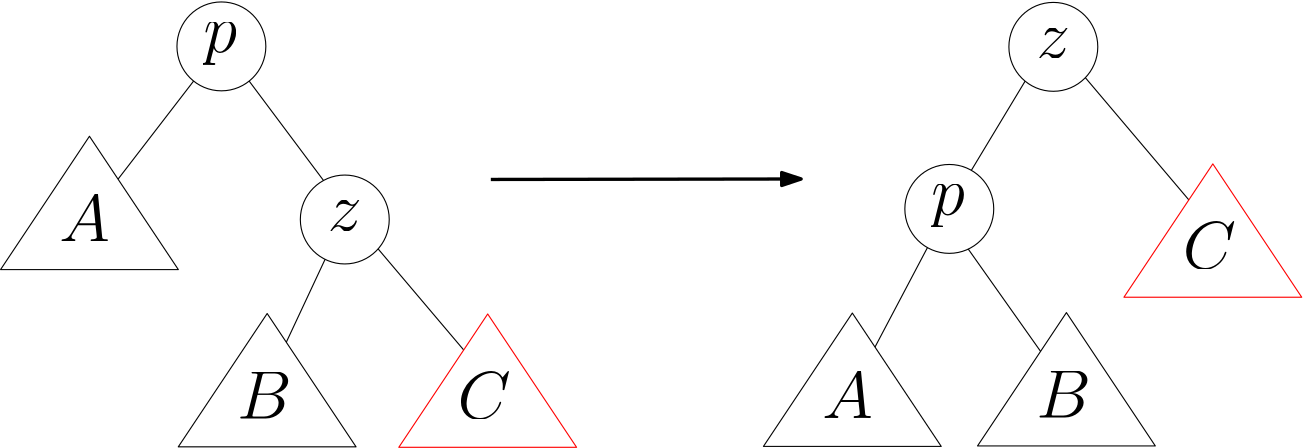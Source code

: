 <?xml version="1.0"?>
<!DOCTYPE ipe SYSTEM "ipe.dtd">
<ipe version="70218" creator="Ipe 7.2.25">
<info created="D:20220707125704" modified="D:20220707125704"/>
<ipestyle name="basic">
<symbol name="arrow/arc(spx)">
<path stroke="sym-stroke" fill="sym-stroke" pen="sym-pen">
0 0 m
-1 0.333 l
-1 -0.333 l
h
</path>
</symbol>
<symbol name="arrow/farc(spx)">
<path stroke="sym-stroke" fill="white" pen="sym-pen">
0 0 m
-1 0.333 l
-1 -0.333 l
h
</path>
</symbol>
<symbol name="arrow/ptarc(spx)">
<path stroke="sym-stroke" fill="sym-stroke" pen="sym-pen">
0 0 m
-1 0.333 l
-0.8 0 l
-1 -0.333 l
h
</path>
</symbol>
<symbol name="arrow/fptarc(spx)">
<path stroke="sym-stroke" fill="white" pen="sym-pen">
0 0 m
-1 0.333 l
-0.8 0 l
-1 -0.333 l
h
</path>
</symbol>
<symbol name="mark/circle(sx)" transformations="translations">
<path fill="sym-stroke">
0.6 0 0 0.6 0 0 e
0.4 0 0 0.4 0 0 e
</path>
</symbol>
<symbol name="mark/disk(sx)" transformations="translations">
<path fill="sym-stroke">
0.6 0 0 0.6 0 0 e
</path>
</symbol>
<symbol name="mark/fdisk(sfx)" transformations="translations">
<group>
<path fill="sym-fill">
0.5 0 0 0.5 0 0 e
</path>
<path fill="sym-stroke" fillrule="eofill">
0.6 0 0 0.6 0 0 e
0.4 0 0 0.4 0 0 e
</path>
</group>
</symbol>
<symbol name="mark/box(sx)" transformations="translations">
<path fill="sym-stroke" fillrule="eofill">
-0.6 -0.6 m
0.6 -0.6 l
0.6 0.6 l
-0.6 0.6 l
h
-0.4 -0.4 m
0.4 -0.4 l
0.4 0.4 l
-0.4 0.4 l
h
</path>
</symbol>
<symbol name="mark/square(sx)" transformations="translations">
<path fill="sym-stroke">
-0.6 -0.6 m
0.6 -0.6 l
0.6 0.6 l
-0.6 0.6 l
h
</path>
</symbol>
<symbol name="mark/fsquare(sfx)" transformations="translations">
<group>
<path fill="sym-fill">
-0.5 -0.5 m
0.5 -0.5 l
0.5 0.5 l
-0.5 0.5 l
h
</path>
<path fill="sym-stroke" fillrule="eofill">
-0.6 -0.6 m
0.6 -0.6 l
0.6 0.6 l
-0.6 0.6 l
h
-0.4 -0.4 m
0.4 -0.4 l
0.4 0.4 l
-0.4 0.4 l
h
</path>
</group>
</symbol>
<symbol name="mark/cross(sx)" transformations="translations">
<group>
<path fill="sym-stroke">
-0.43 -0.57 m
0.57 0.43 l
0.43 0.57 l
-0.57 -0.43 l
h
</path>
<path fill="sym-stroke">
-0.43 0.57 m
0.57 -0.43 l
0.43 -0.57 l
-0.57 0.43 l
h
</path>
</group>
</symbol>
<symbol name="arrow/fnormal(spx)">
<path stroke="sym-stroke" fill="white" pen="sym-pen">
0 0 m
-1 0.333 l
-1 -0.333 l
h
</path>
</symbol>
<symbol name="arrow/pointed(spx)">
<path stroke="sym-stroke" fill="sym-stroke" pen="sym-pen">
0 0 m
-1 0.333 l
-0.8 0 l
-1 -0.333 l
h
</path>
</symbol>
<symbol name="arrow/fpointed(spx)">
<path stroke="sym-stroke" fill="white" pen="sym-pen">
0 0 m
-1 0.333 l
-0.8 0 l
-1 -0.333 l
h
</path>
</symbol>
<symbol name="arrow/linear(spx)">
<path stroke="sym-stroke" pen="sym-pen">
-1 0.333 m
0 0 l
-1 -0.333 l
</path>
</symbol>
<symbol name="arrow/fdouble(spx)">
<path stroke="sym-stroke" fill="white" pen="sym-pen">
0 0 m
-1 0.333 l
-1 -0.333 l
h
-1 0 m
-2 0.333 l
-2 -0.333 l
h
</path>
</symbol>
<symbol name="arrow/double(spx)">
<path stroke="sym-stroke" fill="sym-stroke" pen="sym-pen">
0 0 m
-1 0.333 l
-1 -0.333 l
h
-1 0 m
-2 0.333 l
-2 -0.333 l
h
</path>
</symbol>
<symbol name="arrow/mid-normal(spx)">
<path stroke="sym-stroke" fill="sym-stroke" pen="sym-pen">
0.5 0 m
-0.5 0.333 l
-0.5 -0.333 l
h
</path>
</symbol>
<symbol name="arrow/mid-fnormal(spx)">
<path stroke="sym-stroke" fill="white" pen="sym-pen">
0.5 0 m
-0.5 0.333 l
-0.5 -0.333 l
h
</path>
</symbol>
<symbol name="arrow/mid-pointed(spx)">
<path stroke="sym-stroke" fill="sym-stroke" pen="sym-pen">
0.5 0 m
-0.5 0.333 l
-0.3 0 l
-0.5 -0.333 l
h
</path>
</symbol>
<symbol name="arrow/mid-fpointed(spx)">
<path stroke="sym-stroke" fill="white" pen="sym-pen">
0.5 0 m
-0.5 0.333 l
-0.3 0 l
-0.5 -0.333 l
h
</path>
</symbol>
<symbol name="arrow/mid-double(spx)">
<path stroke="sym-stroke" fill="sym-stroke" pen="sym-pen">
1 0 m
0 0.333 l
0 -0.333 l
h
0 0 m
-1 0.333 l
-1 -0.333 l
h
</path>
</symbol>
<symbol name="arrow/mid-fdouble(spx)">
<path stroke="sym-stroke" fill="white" pen="sym-pen">
1 0 m
0 0.333 l
0 -0.333 l
h
0 0 m
-1 0.333 l
-1 -0.333 l
h
</path>
</symbol>
<anglesize name="22.5 deg" value="22.5"/>
<anglesize name="30 deg" value="30"/>
<anglesize name="45 deg" value="45"/>
<anglesize name="60 deg" value="60"/>
<anglesize name="90 deg" value="90"/>
<arrowsize name="large" value="10"/>
<arrowsize name="small" value="5"/>
<arrowsize name="tiny" value="3"/>
<color name="blue" value="0 0 1"/>
<color name="brown" value="0.647 0.165 0.165"/>
<color name="darkblue" value="0 0 0.545"/>
<color name="darkcyan" value="0 0.545 0.545"/>
<color name="darkgray" value="0.663"/>
<color name="darkgreen" value="0 0.392 0"/>
<color name="darkmagenta" value="0.545 0 0.545"/>
<color name="darkorange" value="1 0.549 0"/>
<color name="darkred" value="0.545 0 0"/>
<color name="gold" value="1 0.843 0"/>
<color name="gray" value="0.745"/>
<color name="green" value="0 1 0"/>
<color name="lightblue" value="0.678 0.847 0.902"/>
<color name="lightcyan" value="0.878 1 1"/>
<color name="lightgray" value="0.827"/>
<color name="lightgreen" value="0.565 0.933 0.565"/>
<color name="lightyellow" value="1 1 0.878"/>
<color name="navy" value="0 0 0.502"/>
<color name="orange" value="1 0.647 0"/>
<color name="pink" value="1 0.753 0.796"/>
<color name="purple" value="0.627 0.125 0.941"/>
<color name="red" value="1 0 0"/>
<color name="seagreen" value="0.18 0.545 0.341"/>
<color name="turquoise" value="0.251 0.878 0.816"/>
<color name="violet" value="0.933 0.51 0.933"/>
<color name="yellow" value="1 1 0"/>
<dashstyle name="dash dot dotted" value="[4 2 1 2 1 2] 0"/>
<dashstyle name="dash dotted" value="[4 2 1 2] 0"/>
<dashstyle name="dashed" value="[4] 0"/>
<dashstyle name="dotted" value="[1 3] 0"/>
<gridsize name="10 pts (~3.5 mm)" value="10"/>
<gridsize name="14 pts (~5 mm)" value="14"/>
<gridsize name="16 pts (~6 mm)" value="16"/>
<gridsize name="20 pts (~7 mm)" value="20"/>
<gridsize name="28 pts (~10 mm)" value="28"/>
<gridsize name="32 pts (~12 mm)" value="32"/>
<gridsize name="4 pts" value="4"/>
<gridsize name="56 pts (~20 mm)" value="56"/>
<gridsize name="8 pts (~3 mm)" value="8"/>
<opacity name="10%" value="0.1"/>
<opacity name="30%" value="0.3"/>
<opacity name="50%" value="0.5"/>
<opacity name="75%" value="0.75"/>
<pen name="fat" value="1.2"/>
<pen name="heavier" value="0.8"/>
<pen name="ultrafat" value="2"/>
<symbolsize name="large" value="5"/>
<symbolsize name="small" value="2"/>
<symbolsize name="tiny" value="1.1"/>
<textsize name="Huge" value="\Huge"/>
<textsize name="LARGE" value="\LARGE"/>
<textsize name="Large" value="\Large"/>
<textsize name="footnote" value="\footnotesize"/>
<textsize name="huge" value="\huge"/>
<textsize name="large" value="\large"/>
<textsize name="script" value="\scriptsize"/>
<textsize name="small" value="\small"/>
<textsize name="tiny" value="\tiny"/>
<textstyle name="center" begin="\begin{center}" end="\end{center}"/>
<textstyle name="item" begin="\begin{itemize}\item{}" end="\end{itemize}"/>
<textstyle name="itemize" begin="\begin{itemize}" end="\end{itemize}"/>
<tiling name="falling" angle="-60" step="4" width="1"/>
<tiling name="rising" angle="30" step="4" width="1"/>
</ipestyle>
<page>
<layer name="alpha"/>
<view layers="alpha" active="alpha"/>
<path layer="alpha" stroke="black">
408.88 784.001 m
372.914 724.333 l
339.433 660.853 l
</path>
<path stroke="black">
372.748 722.509 m
415.178 662.51 l
</path>
<path stroke="black">
112.032 784.829 m
157.28 724.333 l
128.275 662.344 l
</path>
<path stroke="black">
111.866 784.332 m
66.2867 725.161 l
</path>
<path stroke="black" fill="white">
16 0 0 16 112 784 e
</path>
<path stroke="black">
156.783 724.83 m
208.993 663.173 l
</path>
<path matrix="1 0 0 1 0.497233 63.6458" stroke="black" fill="white">
32 640 m
64 688 l
96 640 l
h
</path>
<text matrix="1 0 0 1 -10.3647 -70.1552" transformations="translations" pos="64 784" stroke="black" type="label" width="18.194" height="16.938" depth="0" valign="baseline" size="Huge" style="math">A</text>
<path matrix="1 0 0 1 64.4745 -0.1657" stroke="black" fill="1">
32 640 m
64 688 l
96 640 l
h
</path>
<text matrix="1 0 0 1 53.6125 -133.966" transformations="translations" pos="64 784" stroke="black" type="label" width="19.689" height="16.938" depth="0" valign="baseline" size="Huge" style="math">B</text>
<path matrix="1 0 0 1 143.866 -0.331444" stroke="red" fill="1">
32 640 m
64 688 l
96 640 l
h
</path>
<text matrix="1 0 0 1 133.004 -134.132" transformations="translations" pos="64 784" stroke="black" type="label" width="19.144" height="16.938" depth="0" valign="baseline" size="Huge" style="math">C</text>
<path matrix="1 0 0 1 44.4196 -62.3204" stroke="black" fill="white">
16 0 0 16 112 784 e
</path>
<text matrix="1 0 0 1 41.4474 -1.98893" transformations="translations" pos="64 784" stroke="black" type="label" width="12.181" height="10.672" depth="4.82" valign="baseline" size="Huge">$p$</text>
<text matrix="1 0 0 1 86.1985 -66.2982" transformations="translations" pos="64 784" stroke="black" type="label" width="12.379" height="10.672" depth="0" valign="baseline" size="Huge" style="math">z</text>
<path matrix="1 0 0 1 262.042 -58.5081" stroke="black" fill="white">
16 0 0 16 112 784 e
</path>
<path matrix="1 0 0 1 261.047 54.0323" stroke="black">
156.783 724.83 m
208.993 663.173 l
</path>
<path matrix="1 0 0 1 275.136 -0.00034278" stroke="black" fill="white">
32 640 m
64 688 l
96 640 l
h
</path>
<text matrix="1 0 0 1 264.274 -133.801" transformations="translations" pos="64 784" stroke="black" type="label" width="18.194" height="16.938" depth="0" valign="baseline" size="Huge" style="math">A</text>
<path matrix="1 0 0 1 352.207 0.165468" stroke="black" fill="1">
32 640 m
64 688 l
96 640 l
h
</path>
<text matrix="1 0 0 1 341.345 -133.635" transformations="translations" pos="64 784" stroke="black" type="label" width="19.689" height="16.938" depth="0" valign="baseline" size="Huge" style="math">B</text>
<path matrix="1 0 0 1 404.913 53.7009" stroke="red" fill="1">
32 640 m
64 688 l
96 640 l
h
</path>
<text matrix="1 0 0 1 394.051 -80.0997" transformations="translations" pos="64 784" stroke="black" type="label" width="19.144" height="16.938" depth="0" valign="baseline" size="Huge" style="math">C</text>
<path matrix="1 0 0 1 299.5 -0.166598" stroke="black" fill="white">
16 0 0 16 112 784 e
</path>
<text matrix="1 0 0 1 303.489 -60.497" transformations="translations" pos="64 784" stroke="black" type="label" width="12.181" height="10.672" depth="4.82" valign="baseline" size="Huge" style="math">p</text>
<text matrix="1 0 0 1 341.279 -4.1444" transformations="translations" pos="64 784" stroke="black" type="label" width="12.379" height="10.672" depth="0" valign="baseline" size="Huge" style="math">z</text>
<path stroke="black" pen="fat" arrow="normal/normal">
208.993 736.1 m
320.704 736.266 l
</path>
</page>
</ipe>
